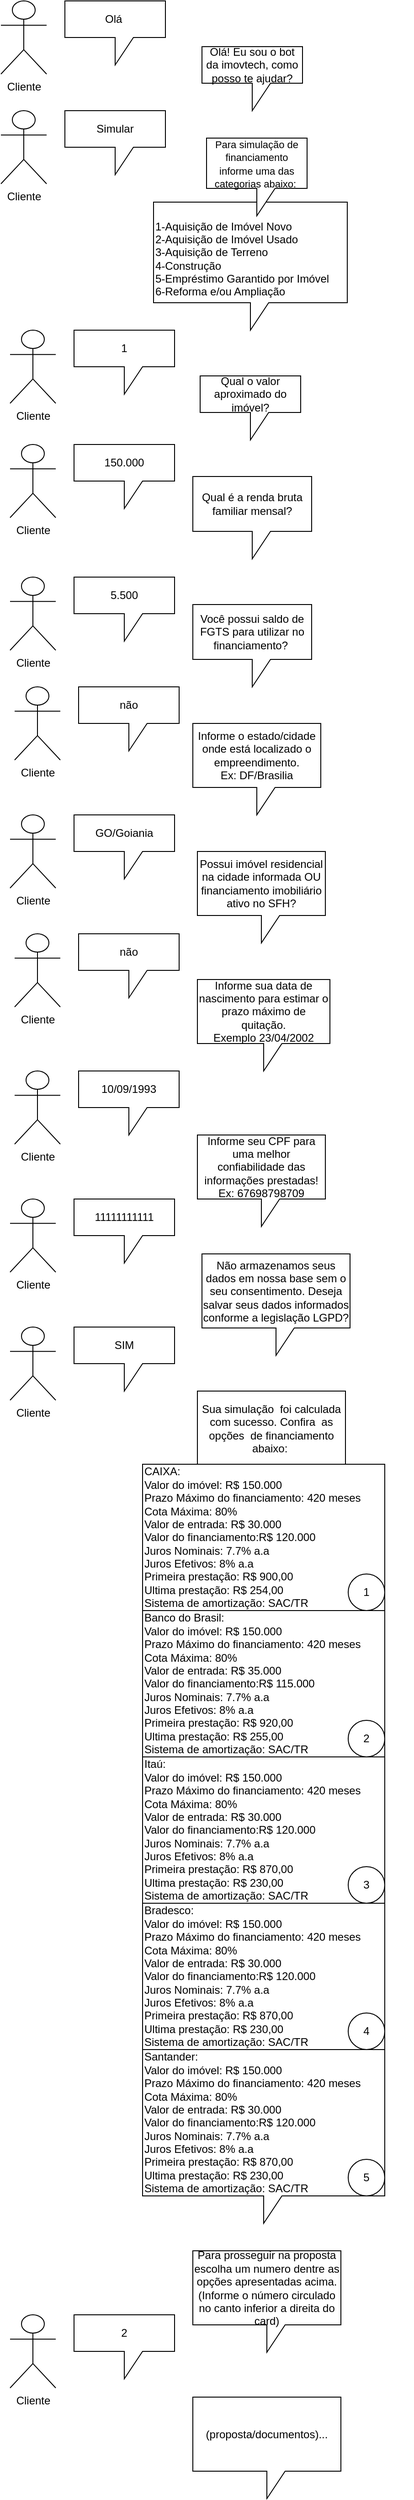 <mxfile version="14.7.2" type="device"><diagram id="b9OmlH3RRHzQjavhj4P1" name="Page-1"><mxGraphModel dx="946" dy="564" grid="1" gridSize="10" guides="1" tooltips="1" connect="1" arrows="1" fold="1" page="1" pageScale="1" pageWidth="827" pageHeight="1169" math="0" shadow="0"><root><mxCell id="0"/><mxCell id="1" parent="0"/><mxCell id="jeerwUKFaOaXz80sRQCc-1" value="Cliente" style="shape=umlActor;verticalLabelPosition=bottom;verticalAlign=top;html=1;outlineConnect=0;" parent="1" vertex="1"><mxGeometry x="110" y="60" width="50" height="80" as="geometry"/></mxCell><mxCell id="jeerwUKFaOaXz80sRQCc-3" value="" style="shape=image;html=1;verticalAlign=top;verticalLabelPosition=bottom;labelBackgroundColor=#ffffff;imageAspect=0;aspect=fixed;image=https://cdn2.iconfinder.com/data/icons/artificial-intelligence-52/48/bl_1647_Robot_artificial_intelligence_worker_dog_magnifier_bot-128.png" parent="1" vertex="1"><mxGeometry x="460" y="100" width="70" height="70" as="geometry"/></mxCell><mxCell id="jeerwUKFaOaXz80sRQCc-5" value="Olá&amp;nbsp;" style="shape=callout;whiteSpace=wrap;html=1;perimeter=calloutPerimeter;" parent="1" vertex="1"><mxGeometry x="180" y="60" width="110" height="70" as="geometry"/></mxCell><mxCell id="jeerwUKFaOaXz80sRQCc-6" value="Olá! Eu sou o bot da imovtech, como posso te ajudar?" style="shape=callout;whiteSpace=wrap;html=1;perimeter=calloutPerimeter;" parent="1" vertex="1"><mxGeometry x="330" y="110" width="110" height="70" as="geometry"/></mxCell><mxCell id="jeerwUKFaOaXz80sRQCc-11" value="Cliente" style="shape=umlActor;verticalLabelPosition=bottom;verticalAlign=top;html=1;outlineConnect=0;" parent="1" vertex="1"><mxGeometry x="110" y="180" width="50" height="80" as="geometry"/></mxCell><mxCell id="jeerwUKFaOaXz80sRQCc-12" value="Simular" style="shape=callout;whiteSpace=wrap;html=1;perimeter=calloutPerimeter;" parent="1" vertex="1"><mxGeometry x="180" y="180" width="110" height="70" as="geometry"/></mxCell><mxCell id="jeerwUKFaOaXz80sRQCc-13" value="" style="shape=image;html=1;verticalAlign=top;verticalLabelPosition=bottom;labelBackgroundColor=#ffffff;imageAspect=0;aspect=fixed;image=https://cdn2.iconfinder.com/data/icons/artificial-intelligence-52/48/bl_1647_Robot_artificial_intelligence_worker_dog_magnifier_bot-128.png" parent="1" vertex="1"><mxGeometry x="460" y="200" width="70" height="70" as="geometry"/></mxCell><mxCell id="jeerwUKFaOaXz80sRQCc-19" value="&lt;p&gt;&lt;span&gt;&lt;br&gt;&lt;/span&gt;&lt;span&gt;1-Aquisição de Imóvel Novo&lt;br&gt;&lt;/span&gt;&lt;span&gt;2-Aquisição de Imóvel Usado&lt;br&gt;&lt;/span&gt;&lt;span&gt;3-Aquisição de Terreno&lt;br&gt;&lt;/span&gt;&lt;span&gt;4-Construção&lt;br&gt;&lt;/span&gt;&lt;span&gt;5-Empréstimo Garantido por Imóvel&lt;/span&gt;&lt;span&gt;&lt;br&gt;&lt;/span&gt;&lt;span&gt;6-Reforma e/ou Ampliação&lt;/span&gt;&lt;/p&gt;" style="shape=callout;whiteSpace=wrap;html=1;perimeter=calloutPerimeter;align=left;" parent="1" vertex="1"><mxGeometry x="277" y="280" width="212" height="140" as="geometry"/></mxCell><mxCell id="jeerwUKFaOaXz80sRQCc-20" value="&lt;font style=&quot;font-size: 11px&quot;&gt;Para simulação de financiamento informe uma das categorias abaixo:&amp;nbsp;&lt;/font&gt;" style="shape=callout;whiteSpace=wrap;html=1;perimeter=calloutPerimeter;" parent="1" vertex="1"><mxGeometry x="335" y="210" width="110" height="85" as="geometry"/></mxCell><mxCell id="jeerwUKFaOaXz80sRQCc-22" value="Cliente" style="shape=umlActor;verticalLabelPosition=bottom;verticalAlign=top;html=1;outlineConnect=0;" parent="1" vertex="1"><mxGeometry x="120" y="420" width="50" height="80" as="geometry"/></mxCell><mxCell id="jeerwUKFaOaXz80sRQCc-23" value="" style="shape=image;html=1;verticalAlign=top;verticalLabelPosition=bottom;labelBackgroundColor=#ffffff;imageAspect=0;aspect=fixed;image=https://cdn2.iconfinder.com/data/icons/artificial-intelligence-52/48/bl_1647_Robot_artificial_intelligence_worker_dog_magnifier_bot-128.png" parent="1" vertex="1"><mxGeometry x="460" y="460" width="70" height="70" as="geometry"/></mxCell><mxCell id="jeerwUKFaOaXz80sRQCc-24" value="1" style="shape=callout;whiteSpace=wrap;html=1;perimeter=calloutPerimeter;" parent="1" vertex="1"><mxGeometry x="190" y="420" width="110" height="70" as="geometry"/></mxCell><mxCell id="jeerwUKFaOaXz80sRQCc-25" value="Qual o valor aproximado do imóvel?" style="shape=callout;whiteSpace=wrap;html=1;perimeter=calloutPerimeter;" parent="1" vertex="1"><mxGeometry x="328" y="470" width="110" height="70" as="geometry"/></mxCell><mxCell id="jeerwUKFaOaXz80sRQCc-26" value="Cliente" style="shape=umlActor;verticalLabelPosition=bottom;verticalAlign=top;html=1;outlineConnect=0;" parent="1" vertex="1"><mxGeometry x="120" y="545" width="50" height="80" as="geometry"/></mxCell><mxCell id="jeerwUKFaOaXz80sRQCc-27" value="150.000" style="shape=callout;whiteSpace=wrap;html=1;perimeter=calloutPerimeter;" parent="1" vertex="1"><mxGeometry x="190" y="545" width="110" height="70" as="geometry"/></mxCell><mxCell id="jeerwUKFaOaXz80sRQCc-28" value="Informe o estado/cidade onde está localizado o empreendimento. &lt;br&gt;Ex: DF/Brasilia" style="shape=callout;whiteSpace=wrap;html=1;perimeter=calloutPerimeter;" parent="1" vertex="1"><mxGeometry x="320" y="850" width="140" height="100" as="geometry"/></mxCell><mxCell id="jeerwUKFaOaXz80sRQCc-29" value="" style="shape=image;html=1;verticalAlign=top;verticalLabelPosition=bottom;labelBackgroundColor=#ffffff;imageAspect=0;aspect=fixed;image=https://cdn2.iconfinder.com/data/icons/artificial-intelligence-52/48/bl_1647_Robot_artificial_intelligence_worker_dog_magnifier_bot-128.png" parent="1" vertex="1"><mxGeometry x="465" y="890" width="70" height="70" as="geometry"/></mxCell><mxCell id="jeerwUKFaOaXz80sRQCc-30" value="Cliente" style="shape=umlActor;verticalLabelPosition=bottom;verticalAlign=top;html=1;outlineConnect=0;" parent="1" vertex="1"><mxGeometry x="125" y="1230" width="50" height="80" as="geometry"/></mxCell><mxCell id="jeerwUKFaOaXz80sRQCc-31" value="10/09/1993" style="shape=callout;whiteSpace=wrap;html=1;perimeter=calloutPerimeter;" parent="1" vertex="1"><mxGeometry x="195" y="1230" width="110" height="70" as="geometry"/></mxCell><mxCell id="jeerwUKFaOaXz80sRQCc-32" value="Informe sua data de nascimento para estimar o prazo máximo de quitação. &lt;br&gt;Exemplo 23/04/2002" style="shape=callout;whiteSpace=wrap;html=1;perimeter=calloutPerimeter;" parent="1" vertex="1"><mxGeometry x="325" y="1130" width="145" height="100" as="geometry"/></mxCell><mxCell id="jeerwUKFaOaXz80sRQCc-33" value="" style="shape=image;html=1;verticalAlign=top;verticalLabelPosition=bottom;labelBackgroundColor=#ffffff;imageAspect=0;aspect=fixed;image=https://cdn2.iconfinder.com/data/icons/artificial-intelligence-52/48/bl_1647_Robot_artificial_intelligence_worker_dog_magnifier_bot-128.png" parent="1" vertex="1"><mxGeometry x="475" y="1160" width="70" height="70" as="geometry"/></mxCell><mxCell id="jeerwUKFaOaXz80sRQCc-35" value="Cliente" style="shape=umlActor;verticalLabelPosition=bottom;verticalAlign=top;html=1;outlineConnect=0;" parent="1" vertex="1"><mxGeometry x="120" y="690" width="50" height="80" as="geometry"/></mxCell><mxCell id="jeerwUKFaOaXz80sRQCc-36" value="5.500" style="shape=callout;whiteSpace=wrap;html=1;perimeter=calloutPerimeter;" parent="1" vertex="1"><mxGeometry x="190" y="690" width="110" height="70" as="geometry"/></mxCell><mxCell id="jeerwUKFaOaXz80sRQCc-37" value="Qual é a renda bruta familiar mensal?" style="shape=callout;whiteSpace=wrap;html=1;perimeter=calloutPerimeter;" parent="1" vertex="1"><mxGeometry x="320" y="580" width="130" height="90" as="geometry"/></mxCell><mxCell id="jeerwUKFaOaXz80sRQCc-38" value="" style="shape=image;html=1;verticalAlign=top;verticalLabelPosition=bottom;labelBackgroundColor=#ffffff;imageAspect=0;aspect=fixed;image=https://cdn2.iconfinder.com/data/icons/artificial-intelligence-52/48/bl_1647_Robot_artificial_intelligence_worker_dog_magnifier_bot-128.png" parent="1" vertex="1"><mxGeometry x="465" y="620" width="70" height="70" as="geometry"/></mxCell><mxCell id="jeerwUKFaOaXz80sRQCc-43" value="Cliente" style="shape=umlActor;verticalLabelPosition=bottom;verticalAlign=top;html=1;outlineConnect=0;" parent="1" vertex="1"><mxGeometry x="120" y="950" width="50" height="80" as="geometry"/></mxCell><mxCell id="jeerwUKFaOaXz80sRQCc-44" value="GO/Goiania" style="shape=callout;whiteSpace=wrap;html=1;perimeter=calloutPerimeter;" parent="1" vertex="1"><mxGeometry x="190" y="950" width="110" height="70" as="geometry"/></mxCell><mxCell id="jeerwUKFaOaXz80sRQCc-45" value="Informe seu CPF para uma melhor confiabilidade das informações prestadas!&lt;br&gt;Ex: 67698798709" style="shape=callout;whiteSpace=wrap;html=1;perimeter=calloutPerimeter;" parent="1" vertex="1"><mxGeometry x="325" y="1300" width="140" height="100" as="geometry"/></mxCell><mxCell id="jeerwUKFaOaXz80sRQCc-46" value="" style="shape=image;html=1;verticalAlign=top;verticalLabelPosition=bottom;labelBackgroundColor=#ffffff;imageAspect=0;aspect=fixed;image=https://cdn2.iconfinder.com/data/icons/artificial-intelligence-52/48/bl_1647_Robot_artificial_intelligence_worker_dog_magnifier_bot-128.png" parent="1" vertex="1"><mxGeometry x="470" y="1290" width="70" height="70" as="geometry"/></mxCell><mxCell id="jeerwUKFaOaXz80sRQCc-47" value="Não armazenamos seus dados em nossa base sem o seu consentimento. Deseja salvar seus dados informados conforme a legislação LGPD?" style="shape=callout;whiteSpace=wrap;html=1;perimeter=calloutPerimeter;" parent="1" vertex="1"><mxGeometry x="330" y="1430" width="162" height="111" as="geometry"/></mxCell><mxCell id="jeerwUKFaOaXz80sRQCc-49" value="Cliente" style="shape=umlActor;verticalLabelPosition=bottom;verticalAlign=top;html=1;outlineConnect=0;" parent="1" vertex="1"><mxGeometry x="120" y="1370" width="50" height="80" as="geometry"/></mxCell><mxCell id="jeerwUKFaOaXz80sRQCc-50" value="11111111111" style="shape=callout;whiteSpace=wrap;html=1;perimeter=calloutPerimeter;" parent="1" vertex="1"><mxGeometry x="190" y="1370" width="110" height="70" as="geometry"/></mxCell><mxCell id="jeerwUKFaOaXz80sRQCc-51" value="" style="shape=image;html=1;verticalAlign=top;verticalLabelPosition=bottom;labelBackgroundColor=#ffffff;imageAspect=0;aspect=fixed;image=https://cdn2.iconfinder.com/data/icons/artificial-intelligence-52/48/bl_1647_Robot_artificial_intelligence_worker_dog_magnifier_bot-128.png" parent="1" vertex="1"><mxGeometry x="491" y="1471" width="70" height="70" as="geometry"/></mxCell><mxCell id="jeerwUKFaOaXz80sRQCc-54" value="Cliente" style="shape=umlActor;verticalLabelPosition=bottom;verticalAlign=top;html=1;outlineConnect=0;" parent="1" vertex="1"><mxGeometry x="120" y="1510" width="50" height="80" as="geometry"/></mxCell><mxCell id="jeerwUKFaOaXz80sRQCc-55" value="SIM" style="shape=callout;whiteSpace=wrap;html=1;perimeter=calloutPerimeter;" parent="1" vertex="1"><mxGeometry x="190" y="1510" width="110" height="70" as="geometry"/></mxCell><mxCell id="jeerwUKFaOaXz80sRQCc-56" value="Cliente" style="shape=umlActor;verticalLabelPosition=bottom;verticalAlign=top;html=1;outlineConnect=0;" parent="1" vertex="1"><mxGeometry x="125" y="810" width="50" height="80" as="geometry"/></mxCell><mxCell id="jeerwUKFaOaXz80sRQCc-57" value="não" style="shape=callout;whiteSpace=wrap;html=1;perimeter=calloutPerimeter;" parent="1" vertex="1"><mxGeometry x="195" y="810" width="110" height="70" as="geometry"/></mxCell><mxCell id="jeerwUKFaOaXz80sRQCc-58" value="&lt;p&gt;&lt;span style=&quot;text-align: left&quot;&gt;Você possui saldo de FGTS para utilizar no financiamento?&lt;/span&gt;&lt;span style=&quot;text-align: left&quot;&gt;&amp;nbsp;&lt;/span&gt;&lt;/p&gt;" style="shape=callout;whiteSpace=wrap;html=1;perimeter=calloutPerimeter;" parent="1" vertex="1"><mxGeometry x="320" y="720" width="130" height="90" as="geometry"/></mxCell><mxCell id="jeerwUKFaOaXz80sRQCc-59" value="" style="shape=image;html=1;verticalAlign=top;verticalLabelPosition=bottom;labelBackgroundColor=#ffffff;imageAspect=0;aspect=fixed;image=https://cdn2.iconfinder.com/data/icons/artificial-intelligence-52/48/bl_1647_Robot_artificial_intelligence_worker_dog_magnifier_bot-128.png" parent="1" vertex="1"><mxGeometry x="470" y="740" width="70" height="70" as="geometry"/></mxCell><mxCell id="jeerwUKFaOaXz80sRQCc-60" value="Cliente" style="shape=umlActor;verticalLabelPosition=bottom;verticalAlign=top;html=1;outlineConnect=0;" parent="1" vertex="1"><mxGeometry x="125" y="1080" width="50" height="80" as="geometry"/></mxCell><mxCell id="jeerwUKFaOaXz80sRQCc-61" value="não" style="shape=callout;whiteSpace=wrap;html=1;perimeter=calloutPerimeter;" parent="1" vertex="1"><mxGeometry x="195" y="1080" width="110" height="70" as="geometry"/></mxCell><mxCell id="jeerwUKFaOaXz80sRQCc-62" value="&lt;p&gt;&lt;span style=&quot;text-align: center ; text-indent: 0px ; display: inline ; float: none&quot;&gt;Possui imóvel residencial na cidade informada OU financiamento imobiliário ativo no SFH?&lt;/span&gt;&lt;/p&gt;" style="shape=callout;whiteSpace=wrap;html=1;perimeter=calloutPerimeter;" parent="1" vertex="1"><mxGeometry x="325" y="990" width="140" height="100" as="geometry"/></mxCell><mxCell id="jeerwUKFaOaXz80sRQCc-63" value="" style="shape=image;html=1;verticalAlign=top;verticalLabelPosition=bottom;labelBackgroundColor=#ffffff;imageAspect=0;aspect=fixed;image=https://cdn2.iconfinder.com/data/icons/artificial-intelligence-52/48/bl_1647_Robot_artificial_intelligence_worker_dog_magnifier_bot-128.png" parent="1" vertex="1"><mxGeometry x="470" y="1040" width="70" height="70" as="geometry"/></mxCell><mxCell id="jeerwUKFaOaXz80sRQCc-65" value="Sua simulação&amp;nbsp; foi calculada com sucesso. Confira&amp;nbsp; as opções&amp;nbsp; de financiamento abaixo:&amp;nbsp;" style="shape=callout;whiteSpace=wrap;html=1;perimeter=calloutPerimeter;" parent="1" vertex="1"><mxGeometry x="325" y="1580" width="162" height="111" as="geometry"/></mxCell><mxCell id="jeerwUKFaOaXz80sRQCc-66" value="" style="shape=image;html=1;verticalAlign=top;verticalLabelPosition=bottom;labelBackgroundColor=#ffffff;imageAspect=0;aspect=fixed;image=https://cdn2.iconfinder.com/data/icons/artificial-intelligence-52/48/bl_1647_Robot_artificial_intelligence_worker_dog_magnifier_bot-128.png" parent="1" vertex="1"><mxGeometry x="487" y="1590" width="70" height="70" as="geometry"/></mxCell><mxCell id="jeerwUKFaOaXz80sRQCc-68" value="CAIXA:&amp;nbsp;&lt;br&gt;Valor do imóvel: R$ 150.000&lt;br&gt;Prazo Máximo do financiamento: 420 meses&lt;br&gt;Cota Máxima: 80%&lt;br&gt;Valor de entrada: R$ 30.000&lt;br&gt;Valor do financiamento:R$ 120.000&lt;br&gt;Juros Nominais: 7.7% a.a&lt;br&gt;Juros Efetivos: 8% a.a&lt;br&gt;Primeira prestação: R$ 900,00&lt;br&gt;Ultima prestação: R$ 254,00&lt;br&gt;Sistema de amortização: SAC/TR" style="shape=callout;whiteSpace=wrap;html=1;perimeter=calloutPerimeter;align=left;" parent="1" vertex="1"><mxGeometry x="265" y="1660" width="265" height="190" as="geometry"/></mxCell><mxCell id="jeerwUKFaOaXz80sRQCc-69" value="Banco do Brasil:&amp;nbsp;&lt;br&gt;Valor do imóvel: R$ 150.000&lt;br&gt;Prazo Máximo do financiamento: 420 meses&lt;br&gt;Cota Máxima: 80%&lt;br&gt;Valor de entrada: R$ 35.000&lt;br&gt;Valor do financiamento:R$ 115.000&lt;br&gt;Juros Nominais: 7.7% a.a&lt;br&gt;Juros Efetivos: 8% a.a&lt;br&gt;Primeira prestação: R$ 920,00&lt;br&gt;Ultima prestação: R$ 255,00&lt;br&gt;Sistema de amortização: SAC/TR" style="shape=callout;whiteSpace=wrap;html=1;perimeter=calloutPerimeter;align=left;" parent="1" vertex="1"><mxGeometry x="265" y="1820" width="265" height="190" as="geometry"/></mxCell><mxCell id="jeerwUKFaOaXz80sRQCc-70" value="Itaú:&amp;nbsp;&lt;br&gt;Valor do imóvel: R$ 150.000&lt;br&gt;Prazo Máximo do financiamento: 420 meses&lt;br&gt;Cota Máxima: 80%&lt;br&gt;Valor de entrada: R$ 30.000&lt;br&gt;Valor do financiamento:R$ 120.000&lt;br&gt;Juros Nominais: 7.7% a.a&lt;br&gt;Juros Efetivos: 8% a.a&lt;br&gt;Primeira prestação: R$ 870,00&lt;br&gt;Ultima prestação: R$ 230,00&lt;br&gt;Sistema de amortização: SAC/TR" style="shape=callout;whiteSpace=wrap;html=1;perimeter=calloutPerimeter;align=left;" parent="1" vertex="1"><mxGeometry x="265" y="1980" width="265" height="190" as="geometry"/></mxCell><mxCell id="jeerwUKFaOaXz80sRQCc-71" value="Bradesco:&amp;nbsp;&lt;br&gt;Valor do imóvel: R$ 150.000&lt;br&gt;Prazo Máximo do financiamento: 420 meses&lt;br&gt;Cota Máxima: 80%&lt;br&gt;Valor de entrada: R$ 30.000&lt;br&gt;Valor do financiamento:R$ 120.000&lt;br&gt;Juros Nominais: 7.7% a.a&lt;br&gt;Juros Efetivos: 8% a.a&lt;br&gt;Primeira prestação: R$ 870,00&lt;br&gt;Ultima prestação: R$ 230,00&lt;br&gt;Sistema de amortização: SAC/TR" style="shape=callout;whiteSpace=wrap;html=1;perimeter=calloutPerimeter;align=left;" parent="1" vertex="1"><mxGeometry x="265" y="2140" width="265" height="190" as="geometry"/></mxCell><mxCell id="jeerwUKFaOaXz80sRQCc-72" value="Santander:&amp;nbsp;&lt;br&gt;Valor do imóvel: R$ 150.000&lt;br&gt;Prazo Máximo do financiamento: 420 meses&lt;br&gt;Cota Máxima: 80%&lt;br&gt;Valor de entrada: R$ 30.000&lt;br&gt;Valor do financiamento:R$ 120.000&lt;br&gt;Juros Nominais: 7.7% a.a&lt;br&gt;Juros Efetivos: 8% a.a&lt;br&gt;Primeira prestação: R$ 870,00&lt;br&gt;Ultima prestação: R$ 230,00&lt;br&gt;Sistema de amortização: SAC/TR" style="shape=callout;whiteSpace=wrap;html=1;perimeter=calloutPerimeter;align=left;" parent="1" vertex="1"><mxGeometry x="265" y="2300" width="265" height="190" as="geometry"/></mxCell><mxCell id="jeerwUKFaOaXz80sRQCc-78" value="4" style="ellipse;whiteSpace=wrap;html=1;aspect=fixed;" parent="1" vertex="1"><mxGeometry x="490" y="2260" width="40" height="40" as="geometry"/></mxCell><mxCell id="jeerwUKFaOaXz80sRQCc-79" value="1" style="ellipse;whiteSpace=wrap;html=1;aspect=fixed;" parent="1" vertex="1"><mxGeometry x="490" y="1780" width="40" height="40" as="geometry"/></mxCell><mxCell id="jeerwUKFaOaXz80sRQCc-80" value="2" style="ellipse;whiteSpace=wrap;html=1;aspect=fixed;" parent="1" vertex="1"><mxGeometry x="490" y="1940" width="40" height="40" as="geometry"/></mxCell><mxCell id="jeerwUKFaOaXz80sRQCc-81" value="3" style="ellipse;whiteSpace=wrap;html=1;aspect=fixed;" parent="1" vertex="1"><mxGeometry x="490" y="2100" width="40" height="40" as="geometry"/></mxCell><mxCell id="jeerwUKFaOaXz80sRQCc-82" value="5" style="ellipse;whiteSpace=wrap;html=1;aspect=fixed;" parent="1" vertex="1"><mxGeometry x="490" y="2420" width="40" height="40" as="geometry"/></mxCell><mxCell id="jeerwUKFaOaXz80sRQCc-83" value="Para prosseguir na proposta escolha um numero dentre as opções apresentadas acima. (Informe o número circulado no canto inferior a direita do card)" style="shape=callout;whiteSpace=wrap;html=1;perimeter=calloutPerimeter;" parent="1" vertex="1"><mxGeometry x="320" y="2520" width="162" height="111" as="geometry"/></mxCell><mxCell id="jeerwUKFaOaXz80sRQCc-84" value="" style="shape=image;html=1;verticalAlign=top;verticalLabelPosition=bottom;labelBackgroundColor=#ffffff;imageAspect=0;aspect=fixed;image=https://cdn2.iconfinder.com/data/icons/artificial-intelligence-52/48/bl_1647_Robot_artificial_intelligence_worker_dog_magnifier_bot-128.png" parent="1" vertex="1"><mxGeometry x="481" y="2561" width="70" height="70" as="geometry"/></mxCell><mxCell id="jeerwUKFaOaXz80sRQCc-85" value="Cliente" style="shape=umlActor;verticalLabelPosition=bottom;verticalAlign=top;html=1;outlineConnect=0;" parent="1" vertex="1"><mxGeometry x="120" y="2590" width="50" height="80" as="geometry"/></mxCell><mxCell id="jeerwUKFaOaXz80sRQCc-86" value="2" style="shape=callout;whiteSpace=wrap;html=1;perimeter=calloutPerimeter;" parent="1" vertex="1"><mxGeometry x="190" y="2590" width="110" height="70" as="geometry"/></mxCell><mxCell id="jeerwUKFaOaXz80sRQCc-87" value="(proposta/documentos)..." style="shape=callout;whiteSpace=wrap;html=1;perimeter=calloutPerimeter;" parent="1" vertex="1"><mxGeometry x="320" y="2680" width="162" height="111" as="geometry"/></mxCell><mxCell id="jeerwUKFaOaXz80sRQCc-88" value="" style="shape=image;html=1;verticalAlign=top;verticalLabelPosition=bottom;labelBackgroundColor=#ffffff;imageAspect=0;aspect=fixed;image=https://cdn2.iconfinder.com/data/icons/artificial-intelligence-52/48/bl_1647_Robot_artificial_intelligence_worker_dog_magnifier_bot-128.png" parent="1" vertex="1"><mxGeometry x="481" y="2721" width="70" height="70" as="geometry"/></mxCell></root></mxGraphModel></diagram></mxfile>